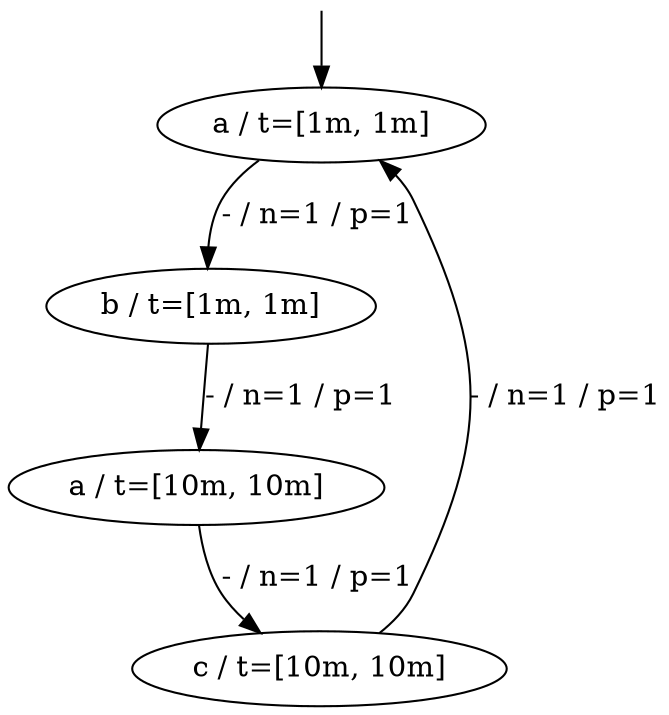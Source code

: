 // SPDX-FileCopyrightText: 2025-2025 The Heat Pump Mining Authors, see AUTHORS.md
//
// SPDX-License-Identifier: CC-BY-4.0
digraph g {
  s0 [
    label="a / t=[1m, 1m]";
  ];
  s1 [
    label="b / t=[1m, 1m]";
  ];
  s2 [
    label="a / t=[10m, 10m]";
  ];
  s3 [
    label="c / t=[10m, 10m]";
  ];
  s0 -> s1 [
    label="- / n=1 / p=1";
  ];
  s1 -> s2 [
    label="- / n=1 / p=1";
  ];
  s2 -> s3 [
    label="- / n=1 / p=1";
  ];
  s3 -> s0 [
    label="- / n=1 / p=1";
  ];
  __start0 [
    label="";
    shape="none";
    width="0";
    height="0";
  ];
  __start0 -> s0;
}
